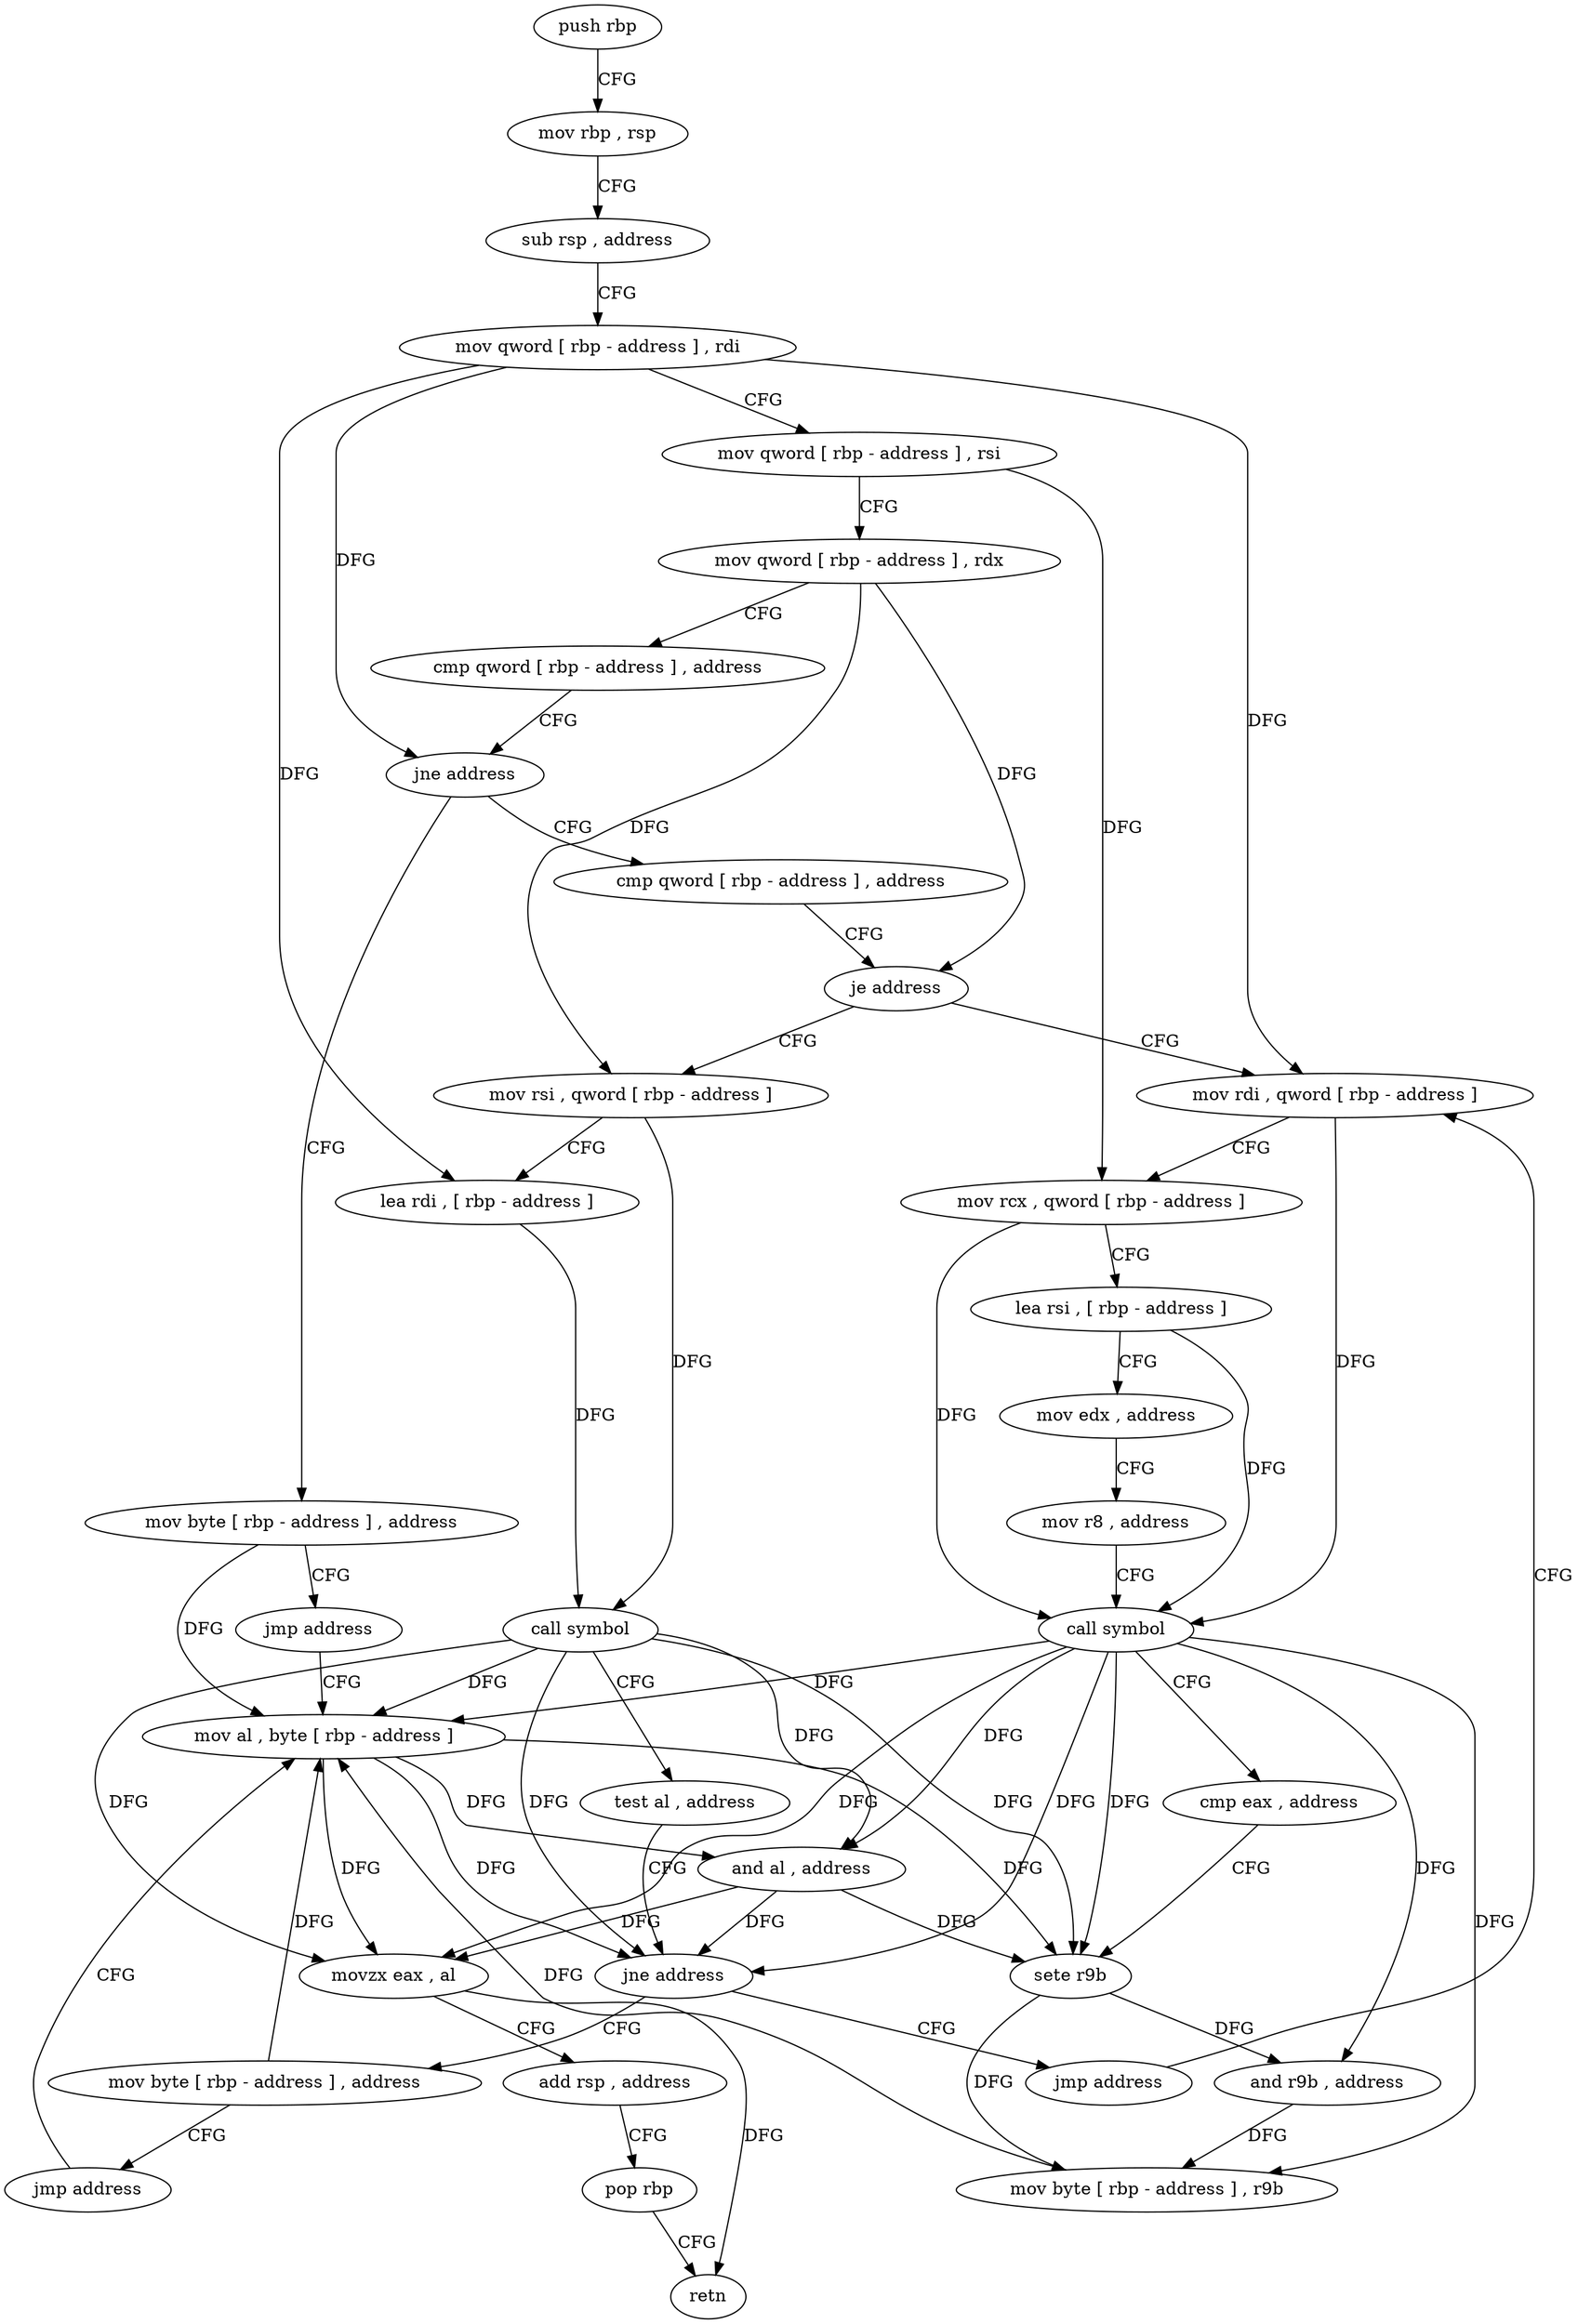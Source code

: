 digraph "func" {
"4285504" [label = "push rbp" ]
"4285505" [label = "mov rbp , rsp" ]
"4285508" [label = "sub rsp , address" ]
"4285512" [label = "mov qword [ rbp - address ] , rdi" ]
"4285516" [label = "mov qword [ rbp - address ] , rsi" ]
"4285520" [label = "mov qword [ rbp - address ] , rdx" ]
"4285524" [label = "cmp qword [ rbp - address ] , address" ]
"4285529" [label = "jne address" ]
"4285544" [label = "cmp qword [ rbp - address ] , address" ]
"4285535" [label = "mov byte [ rbp - address ] , address" ]
"4285549" [label = "je address" ]
"4285590" [label = "mov rdi , qword [ rbp - address ]" ]
"4285555" [label = "mov rsi , qword [ rbp - address ]" ]
"4285539" [label = "jmp address" ]
"4285637" [label = "mov al , byte [ rbp - address ]" ]
"4285594" [label = "mov rcx , qword [ rbp - address ]" ]
"4285598" [label = "lea rsi , [ rbp - address ]" ]
"4285602" [label = "mov edx , address" ]
"4285607" [label = "mov r8 , address" ]
"4285617" [label = "call symbol" ]
"4285622" [label = "cmp eax , address" ]
"4285625" [label = "sete r9b" ]
"4285629" [label = "and r9b , address" ]
"4285633" [label = "mov byte [ rbp - address ] , r9b" ]
"4285559" [label = "lea rdi , [ rbp - address ]" ]
"4285563" [label = "call symbol" ]
"4285568" [label = "test al , address" ]
"4285570" [label = "jne address" ]
"4285585" [label = "jmp address" ]
"4285576" [label = "mov byte [ rbp - address ] , address" ]
"4285640" [label = "and al , address" ]
"4285642" [label = "movzx eax , al" ]
"4285645" [label = "add rsp , address" ]
"4285649" [label = "pop rbp" ]
"4285650" [label = "retn" ]
"4285580" [label = "jmp address" ]
"4285504" -> "4285505" [ label = "CFG" ]
"4285505" -> "4285508" [ label = "CFG" ]
"4285508" -> "4285512" [ label = "CFG" ]
"4285512" -> "4285516" [ label = "CFG" ]
"4285512" -> "4285529" [ label = "DFG" ]
"4285512" -> "4285590" [ label = "DFG" ]
"4285512" -> "4285559" [ label = "DFG" ]
"4285516" -> "4285520" [ label = "CFG" ]
"4285516" -> "4285594" [ label = "DFG" ]
"4285520" -> "4285524" [ label = "CFG" ]
"4285520" -> "4285549" [ label = "DFG" ]
"4285520" -> "4285555" [ label = "DFG" ]
"4285524" -> "4285529" [ label = "CFG" ]
"4285529" -> "4285544" [ label = "CFG" ]
"4285529" -> "4285535" [ label = "CFG" ]
"4285544" -> "4285549" [ label = "CFG" ]
"4285535" -> "4285539" [ label = "CFG" ]
"4285535" -> "4285637" [ label = "DFG" ]
"4285549" -> "4285590" [ label = "CFG" ]
"4285549" -> "4285555" [ label = "CFG" ]
"4285590" -> "4285594" [ label = "CFG" ]
"4285590" -> "4285617" [ label = "DFG" ]
"4285555" -> "4285559" [ label = "CFG" ]
"4285555" -> "4285563" [ label = "DFG" ]
"4285539" -> "4285637" [ label = "CFG" ]
"4285637" -> "4285640" [ label = "DFG" ]
"4285637" -> "4285625" [ label = "DFG" ]
"4285637" -> "4285570" [ label = "DFG" ]
"4285637" -> "4285642" [ label = "DFG" ]
"4285594" -> "4285598" [ label = "CFG" ]
"4285594" -> "4285617" [ label = "DFG" ]
"4285598" -> "4285602" [ label = "CFG" ]
"4285598" -> "4285617" [ label = "DFG" ]
"4285602" -> "4285607" [ label = "CFG" ]
"4285607" -> "4285617" [ label = "CFG" ]
"4285617" -> "4285622" [ label = "CFG" ]
"4285617" -> "4285625" [ label = "DFG" ]
"4285617" -> "4285570" [ label = "DFG" ]
"4285617" -> "4285637" [ label = "DFG" ]
"4285617" -> "4285640" [ label = "DFG" ]
"4285617" -> "4285642" [ label = "DFG" ]
"4285617" -> "4285629" [ label = "DFG" ]
"4285617" -> "4285633" [ label = "DFG" ]
"4285622" -> "4285625" [ label = "CFG" ]
"4285625" -> "4285629" [ label = "DFG" ]
"4285625" -> "4285633" [ label = "DFG" ]
"4285629" -> "4285633" [ label = "DFG" ]
"4285633" -> "4285637" [ label = "DFG" ]
"4285559" -> "4285563" [ label = "DFG" ]
"4285563" -> "4285568" [ label = "CFG" ]
"4285563" -> "4285625" [ label = "DFG" ]
"4285563" -> "4285570" [ label = "DFG" ]
"4285563" -> "4285637" [ label = "DFG" ]
"4285563" -> "4285640" [ label = "DFG" ]
"4285563" -> "4285642" [ label = "DFG" ]
"4285568" -> "4285570" [ label = "CFG" ]
"4285570" -> "4285585" [ label = "CFG" ]
"4285570" -> "4285576" [ label = "CFG" ]
"4285585" -> "4285590" [ label = "CFG" ]
"4285576" -> "4285580" [ label = "CFG" ]
"4285576" -> "4285637" [ label = "DFG" ]
"4285640" -> "4285642" [ label = "DFG" ]
"4285640" -> "4285625" [ label = "DFG" ]
"4285640" -> "4285570" [ label = "DFG" ]
"4285642" -> "4285645" [ label = "CFG" ]
"4285642" -> "4285650" [ label = "DFG" ]
"4285645" -> "4285649" [ label = "CFG" ]
"4285649" -> "4285650" [ label = "CFG" ]
"4285580" -> "4285637" [ label = "CFG" ]
}
